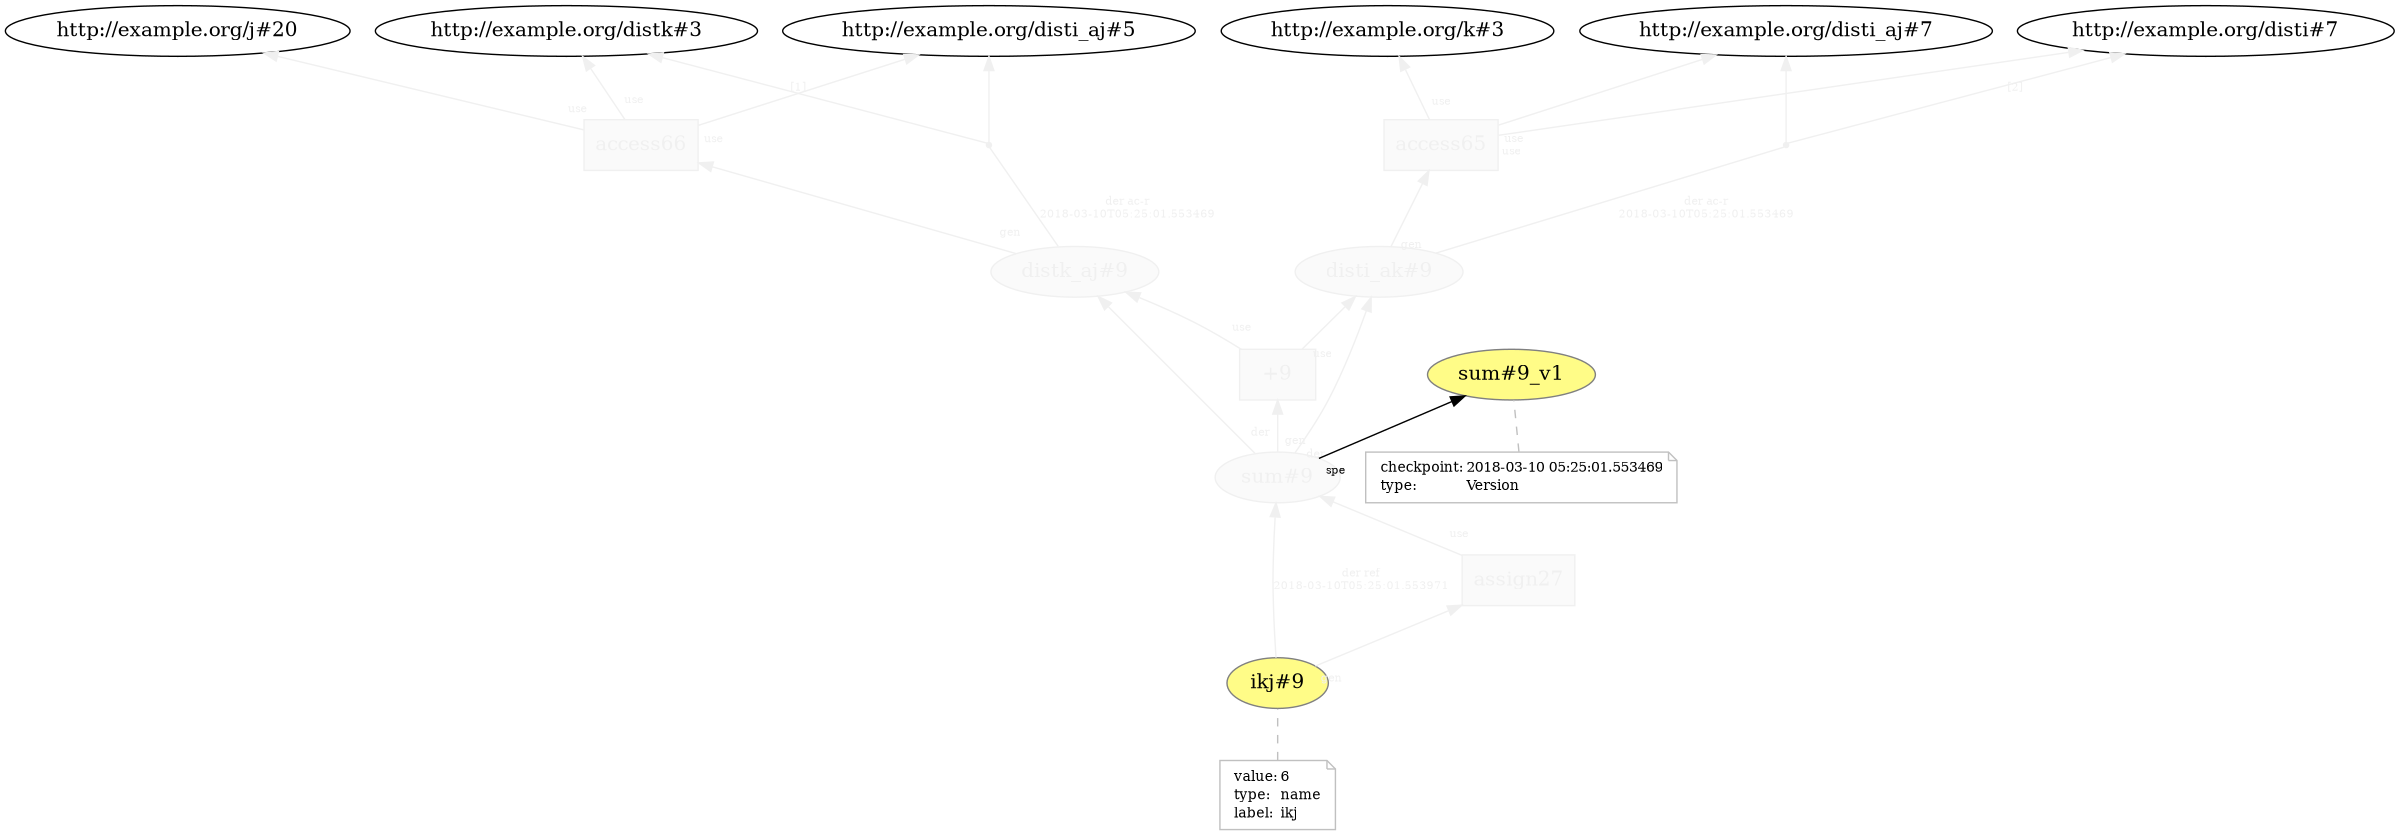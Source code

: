 digraph "PROV" { size="16,12"; rankdir="BT";
"http://example.org/disti_ak#9" [fillcolor="#FAFAFA",color="#F0F0F0",style="filled",fontcolor="#F0F0F0",label="disti_ak#9",URL="http://example.org/disti_ak#9"]
"http://example.org/access65" [fillcolor="#FAFAFA",color="#F0F0F0",shape="polygon",sides="4",style="filled",fontcolor="#F0F0F0",label="access65",URL="http://example.org/access65"]
"bn0" [shape="point",label="",fontcolor="#F0F0F0",color="#F0F0F0"]
"http://example.org/disti_ak#9" -> "bn0" [fontsize="8",distance="1.5",angle="60.0",rotation="20",label="der ac-r
2018-03-10T05:25:01.553469",arrowhead="none",fontcolor="#F0F0F0",color="#F0F0F0"]
"bn0" -> "http://example.org/disti#7" [fontsize="8",distance="1.5",angle="60.0",rotation="20",label="[2]",fontcolor="#F0F0F0",color="#F0F0F0"]
"bn0" -> "http://example.org/disti_aj#7" [fontcolor="#F0F0F0",color="#F0F0F0"]
"http://example.org/access65" -> "http://example.org/disti#7" [labelfontsize="8",labeldistance="1.5",labelangle="60.0",rotation="20",taillabel="use",fontcolor="#F0F0F0",color="#F0F0F0"]
"http://example.org/access65" -> "http://example.org/k#3" [labelfontsize="8",labeldistance="1.5",labelangle="60.0",rotation="20",taillabel="use",fontcolor="#F0F0F0",color="#F0F0F0"]
"http://example.org/distk_aj#9" [fillcolor="#FAFAFA",color="#F0F0F0",style="filled",fontcolor="#F0F0F0",label="distk_aj#9",URL="http://example.org/distk_aj#9"]
"http://example.org/access66" [fillcolor="#FAFAFA",color="#F0F0F0",shape="polygon",sides="4",style="filled",fontcolor="#F0F0F0",label="access66",URL="http://example.org/access66"]
"bn1" [shape="point",label="",fontcolor="#F0F0F0",color="#F0F0F0"]
"http://example.org/distk_aj#9" -> "bn1" [fontsize="8",distance="1.5",angle="60.0",rotation="20",label="der ac-r
2018-03-10T05:25:01.553469",arrowhead="none",fontcolor="#F0F0F0",color="#F0F0F0"]
"bn1" -> "http://example.org/distk#3" [fontsize="8",distance="1.5",angle="60.0",rotation="20",label="[1]",fontcolor="#F0F0F0",color="#F0F0F0"]
"bn1" -> "http://example.org/disti_aj#5" [fontcolor="#F0F0F0",color="#F0F0F0"]
"http://example.org/access66" -> "http://example.org/distk#3" [labelfontsize="8",labeldistance="1.5",labelangle="60.0",rotation="20",taillabel="use",fontcolor="#F0F0F0",color="#F0F0F0"]
"http://example.org/access66" -> "http://example.org/j#20" [labelfontsize="8",labeldistance="1.5",labelangle="60.0",rotation="20",taillabel="use",fontcolor="#F0F0F0",color="#F0F0F0"]
"http://example.org/sum#9" [fillcolor="#FAFAFA",color="#F0F0F0",style="filled",fontcolor="#F0F0F0",label="sum#9",URL="http://example.org/sum#9"]
"http://example.org/sum#9_v1" [fillcolor="#FFFC87",color="#808080",style="filled",label="sum#9_v1",URL="http://example.org/sum#9_v1"]
"-attrs0" [color="gray",shape="note",fontsize="10",fontcolor="black",label=<<TABLE cellpadding="0" border="0">
	<TR>
	    <TD align="left">checkpoint:</TD>
	    <TD align="left">2018-03-10 05:25:01.553469</TD>
	</TR>
	<TR>
	    <TD align="left">type:</TD>
	    <TD align="left">Version</TD>
	</TR>
</TABLE>>]
"-attrs0" -> "http://example.org/sum#9_v1" [color="gray",style="dashed",arrowhead="none"]
"http://example.org/sum#9" -> "http://example.org/sum#9_v1" [labelfontsize="8",labeldistance="1.5",labelangle="60.0",rotation="20",taillabel="spe"]
"http://example.org/+9" [fillcolor="#FAFAFA",color="#F0F0F0",shape="polygon",sides="4",style="filled",fontcolor="#F0F0F0",label="+9",URL="http://example.org/+9"]
"http://example.org/sum#9" -> "http://example.org/disti_ak#9" [labelfontsize="8",labeldistance="1.5",labelangle="60.0",rotation="20",taillabel="der",fontcolor="#F0F0F0",color="#F0F0F0"]
"http://example.org/sum#9" -> "http://example.org/distk_aj#9" [labelfontsize="8",labeldistance="1.5",labelangle="60.0",rotation="20",taillabel="der",fontcolor="#F0F0F0",color="#F0F0F0"]
"http://example.org/ikj#9" [fillcolor="#FFFC87",color="#808080",style="filled",label="ikj#9",URL="http://example.org/ikj#9"]
"-attrs1" [color="gray",shape="note",fontsize="10",fontcolor="black",label=<<TABLE cellpadding="0" border="0">
	<TR>
	    <TD align="left">value:</TD>
	    <TD align="left">6</TD>
	</TR>
	<TR>
	    <TD align="left">type:</TD>
	    <TD align="left">name</TD>
	</TR>
	<TR>
	    <TD align="left">label:</TD>
	    <TD align="left">ikj</TD>
	</TR>
</TABLE>>]
"-attrs1" -> "http://example.org/ikj#9" [color="gray",style="dashed",arrowhead="none"]
"http://example.org/assign27" [fillcolor="#FAFAFA",color="#F0F0F0",shape="polygon",sides="4",style="filled",fontcolor="#F0F0F0",label="assign27",URL="http://example.org/assign27"]
"http://example.org/ikj#9" -> "http://example.org/sum#9" [fontsize="8",distance="1.5",angle="60.0",rotation="20",label="der ref
2018-03-10T05:25:01.553971",fontcolor="#F0F0F0",color="#F0F0F0"]
"http://example.org/access66" -> "http://example.org/disti_aj#5" [labelfontsize="8",labeldistance="1.5",labelangle="60.0",rotation="20",taillabel="use",fontcolor="#F0F0F0",color="#F0F0F0"]
"http://example.org/+9" -> "http://example.org/disti_ak#9" [labelfontsize="8",labeldistance="1.5",labelangle="60.0",rotation="20",taillabel="use",fontcolor="#F0F0F0",color="#F0F0F0"]
"http://example.org/+9" -> "http://example.org/distk_aj#9" [labelfontsize="8",labeldistance="1.5",labelangle="60.0",rotation="20",taillabel="use",fontcolor="#F0F0F0",color="#F0F0F0"]
"http://example.org/assign27" -> "http://example.org/sum#9" [labelfontsize="8",labeldistance="1.5",labelangle="60.0",rotation="20",taillabel="use",fontcolor="#F0F0F0",color="#F0F0F0"]
"http://example.org/access65" -> "http://example.org/disti_aj#7" [labelfontsize="8",labeldistance="1.5",labelangle="60.0",rotation="20",taillabel="use",fontcolor="#F0F0F0",color="#F0F0F0"]
"http://example.org/ikj#9" -> "http://example.org/assign27" [labelfontsize="8",labeldistance="1.5",labelangle="60.0",rotation="20",taillabel="gen",fontcolor="#F0F0F0",color="#F0F0F0"]
"http://example.org/sum#9" -> "http://example.org/+9" [labelfontsize="8",labeldistance="1.5",labelangle="60.0",rotation="20",taillabel="gen",fontcolor="#F0F0F0",color="#F0F0F0"]
"http://example.org/disti_ak#9" -> "http://example.org/access65" [labelfontsize="8",labeldistance="1.5",labelangle="60.0",rotation="20",taillabel="gen",fontcolor="#F0F0F0",color="#F0F0F0"]
"http://example.org/distk_aj#9" -> "http://example.org/access66" [labelfontsize="8",labeldistance="1.5",labelangle="60.0",rotation="20",taillabel="gen",fontcolor="#F0F0F0",color="#F0F0F0"]
}